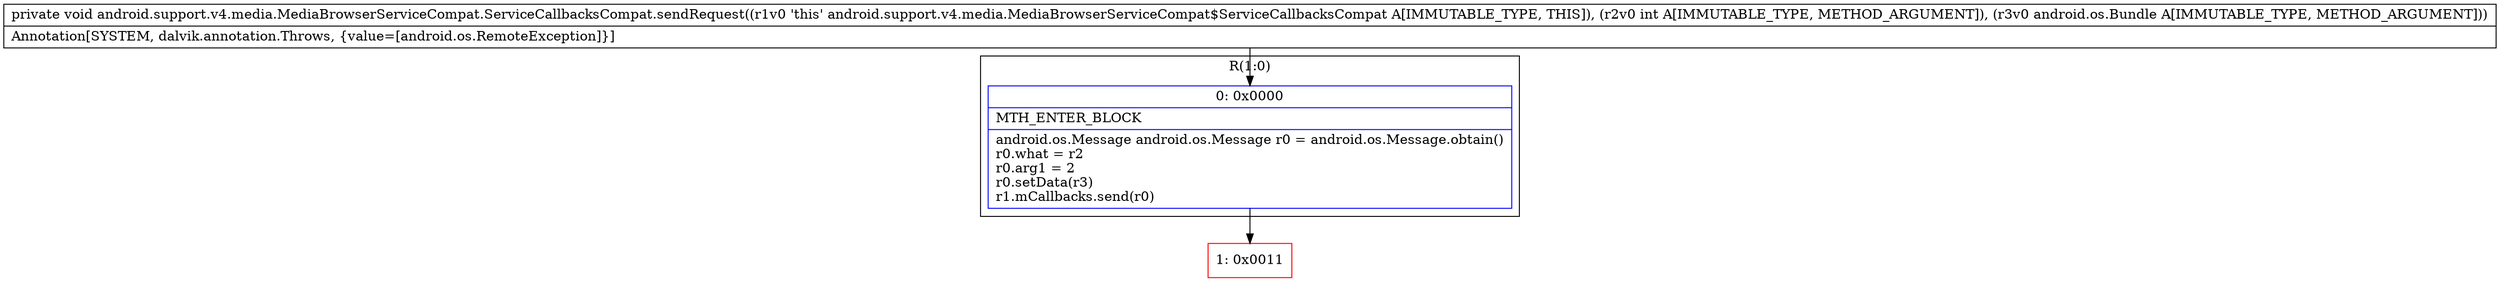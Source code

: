 digraph "CFG forandroid.support.v4.media.MediaBrowserServiceCompat.ServiceCallbacksCompat.sendRequest(ILandroid\/os\/Bundle;)V" {
subgraph cluster_Region_276963845 {
label = "R(1:0)";
node [shape=record,color=blue];
Node_0 [shape=record,label="{0\:\ 0x0000|MTH_ENTER_BLOCK\l|android.os.Message android.os.Message r0 = android.os.Message.obtain()\lr0.what = r2\lr0.arg1 = 2\lr0.setData(r3)\lr1.mCallbacks.send(r0)\l}"];
}
Node_1 [shape=record,color=red,label="{1\:\ 0x0011}"];
MethodNode[shape=record,label="{private void android.support.v4.media.MediaBrowserServiceCompat.ServiceCallbacksCompat.sendRequest((r1v0 'this' android.support.v4.media.MediaBrowserServiceCompat$ServiceCallbacksCompat A[IMMUTABLE_TYPE, THIS]), (r2v0 int A[IMMUTABLE_TYPE, METHOD_ARGUMENT]), (r3v0 android.os.Bundle A[IMMUTABLE_TYPE, METHOD_ARGUMENT]))  | Annotation[SYSTEM, dalvik.annotation.Throws, \{value=[android.os.RemoteException]\}]\l}"];
MethodNode -> Node_0;
Node_0 -> Node_1;
}

